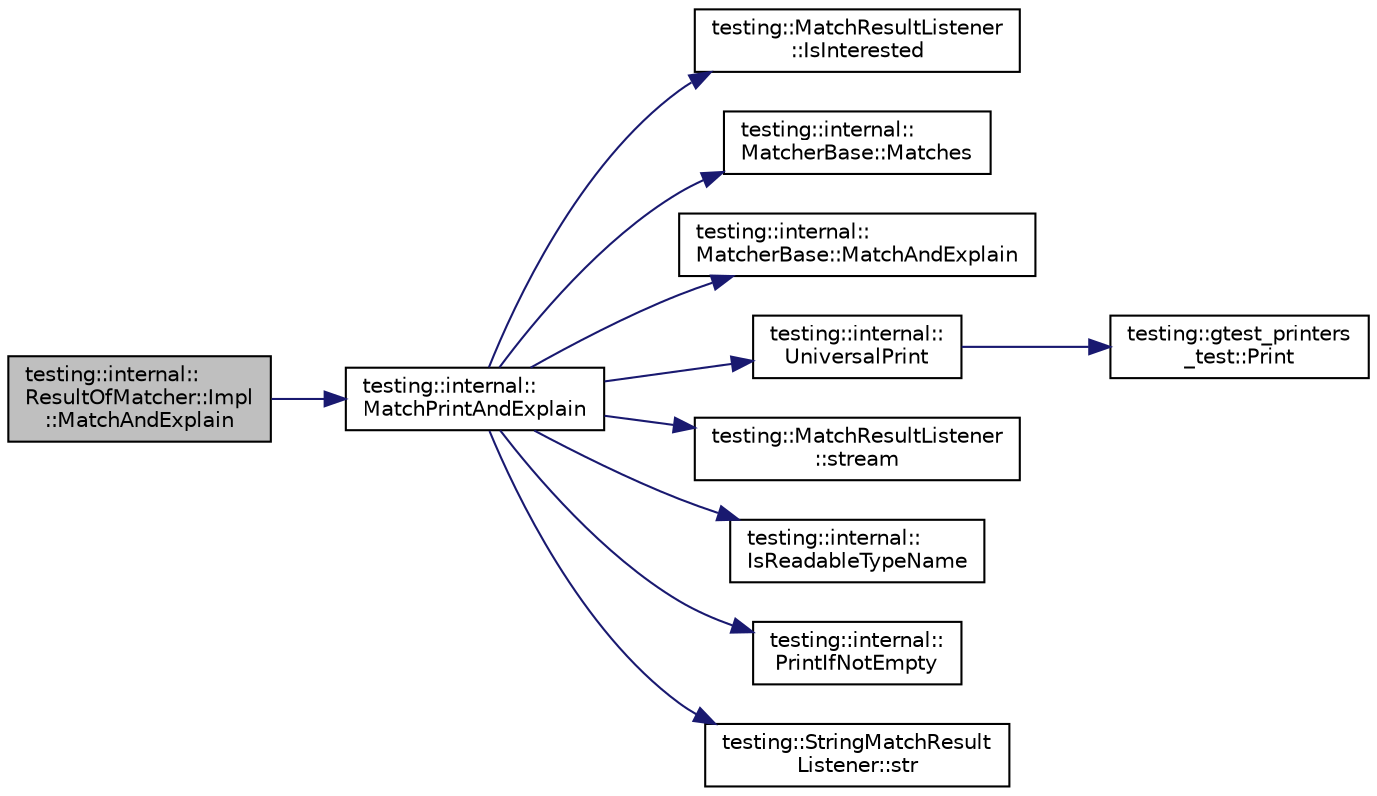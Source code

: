 digraph "testing::internal::ResultOfMatcher::Impl::MatchAndExplain"
{
  edge [fontname="Helvetica",fontsize="10",labelfontname="Helvetica",labelfontsize="10"];
  node [fontname="Helvetica",fontsize="10",shape=record];
  rankdir="LR";
  Node8 [label="testing::internal::\lResultOfMatcher::Impl\l::MatchAndExplain",height=0.2,width=0.4,color="black", fillcolor="grey75", style="filled", fontcolor="black"];
  Node8 -> Node9 [color="midnightblue",fontsize="10",style="solid",fontname="Helvetica"];
  Node9 [label="testing::internal::\lMatchPrintAndExplain",height=0.2,width=0.4,color="black", fillcolor="white", style="filled",URL="$d0/da7/namespacetesting_1_1internal.html#a0821df2611d54c79bac990719ad8a2dd"];
  Node9 -> Node10 [color="midnightblue",fontsize="10",style="solid",fontname="Helvetica"];
  Node10 [label="testing::MatchResultListener\l::IsInterested",height=0.2,width=0.4,color="black", fillcolor="white", style="filled",URL="$d7/d01/classtesting_1_1_match_result_listener.html#ac34f9771f2ba6128cd6a1348b3aebda3"];
  Node9 -> Node11 [color="midnightblue",fontsize="10",style="solid",fontname="Helvetica"];
  Node11 [label="testing::internal::\lMatcherBase::Matches",height=0.2,width=0.4,color="black", fillcolor="white", style="filled",URL="$df/d93/classtesting_1_1internal_1_1_matcher_base.html#a3b479673ff40cac1a7d548e91d789cb2"];
  Node9 -> Node12 [color="midnightblue",fontsize="10",style="solid",fontname="Helvetica"];
  Node12 [label="testing::internal::\lMatcherBase::MatchAndExplain",height=0.2,width=0.4,color="black", fillcolor="white", style="filled",URL="$df/d93/classtesting_1_1internal_1_1_matcher_base.html#a08429a6d7e7d330de4a4eb4e272105a7"];
  Node9 -> Node13 [color="midnightblue",fontsize="10",style="solid",fontname="Helvetica"];
  Node13 [label="testing::internal::\lUniversalPrint",height=0.2,width=0.4,color="black", fillcolor="white", style="filled",URL="$d0/da7/namespacetesting_1_1internal.html#a30708fa2bacf11895b03bdb21eb72309"];
  Node13 -> Node14 [color="midnightblue",fontsize="10",style="solid",fontname="Helvetica"];
  Node14 [label="testing::gtest_printers\l_test::Print",height=0.2,width=0.4,color="black", fillcolor="white", style="filled",URL="$dd/d01/namespacetesting_1_1gtest__printers__test.html#ab1fefdb330a473343afa3cc6d46a65f6"];
  Node9 -> Node15 [color="midnightblue",fontsize="10",style="solid",fontname="Helvetica"];
  Node15 [label="testing::MatchResultListener\l::stream",height=0.2,width=0.4,color="black", fillcolor="white", style="filled",URL="$d7/d01/classtesting_1_1_match_result_listener.html#a5abecb247e005f7f50a94898e3f44ee3"];
  Node9 -> Node16 [color="midnightblue",fontsize="10",style="solid",fontname="Helvetica"];
  Node16 [label="testing::internal::\lIsReadableTypeName",height=0.2,width=0.4,color="black", fillcolor="white", style="filled",URL="$d0/da7/namespacetesting_1_1internal.html#abeedf209750a21d996983e84224ac816"];
  Node9 -> Node17 [color="midnightblue",fontsize="10",style="solid",fontname="Helvetica"];
  Node17 [label="testing::internal::\lPrintIfNotEmpty",height=0.2,width=0.4,color="black", fillcolor="white", style="filled",URL="$d0/da7/namespacetesting_1_1internal.html#ad609eb8bac84ab487464a3449c57640a"];
  Node9 -> Node18 [color="midnightblue",fontsize="10",style="solid",fontname="Helvetica"];
  Node18 [label="testing::StringMatchResult\lListener::str",height=0.2,width=0.4,color="black", fillcolor="white", style="filled",URL="$d9/dd6/classtesting_1_1_string_match_result_listener.html#a77e501016fa53b76e7eee1739d25dde9"];
}

